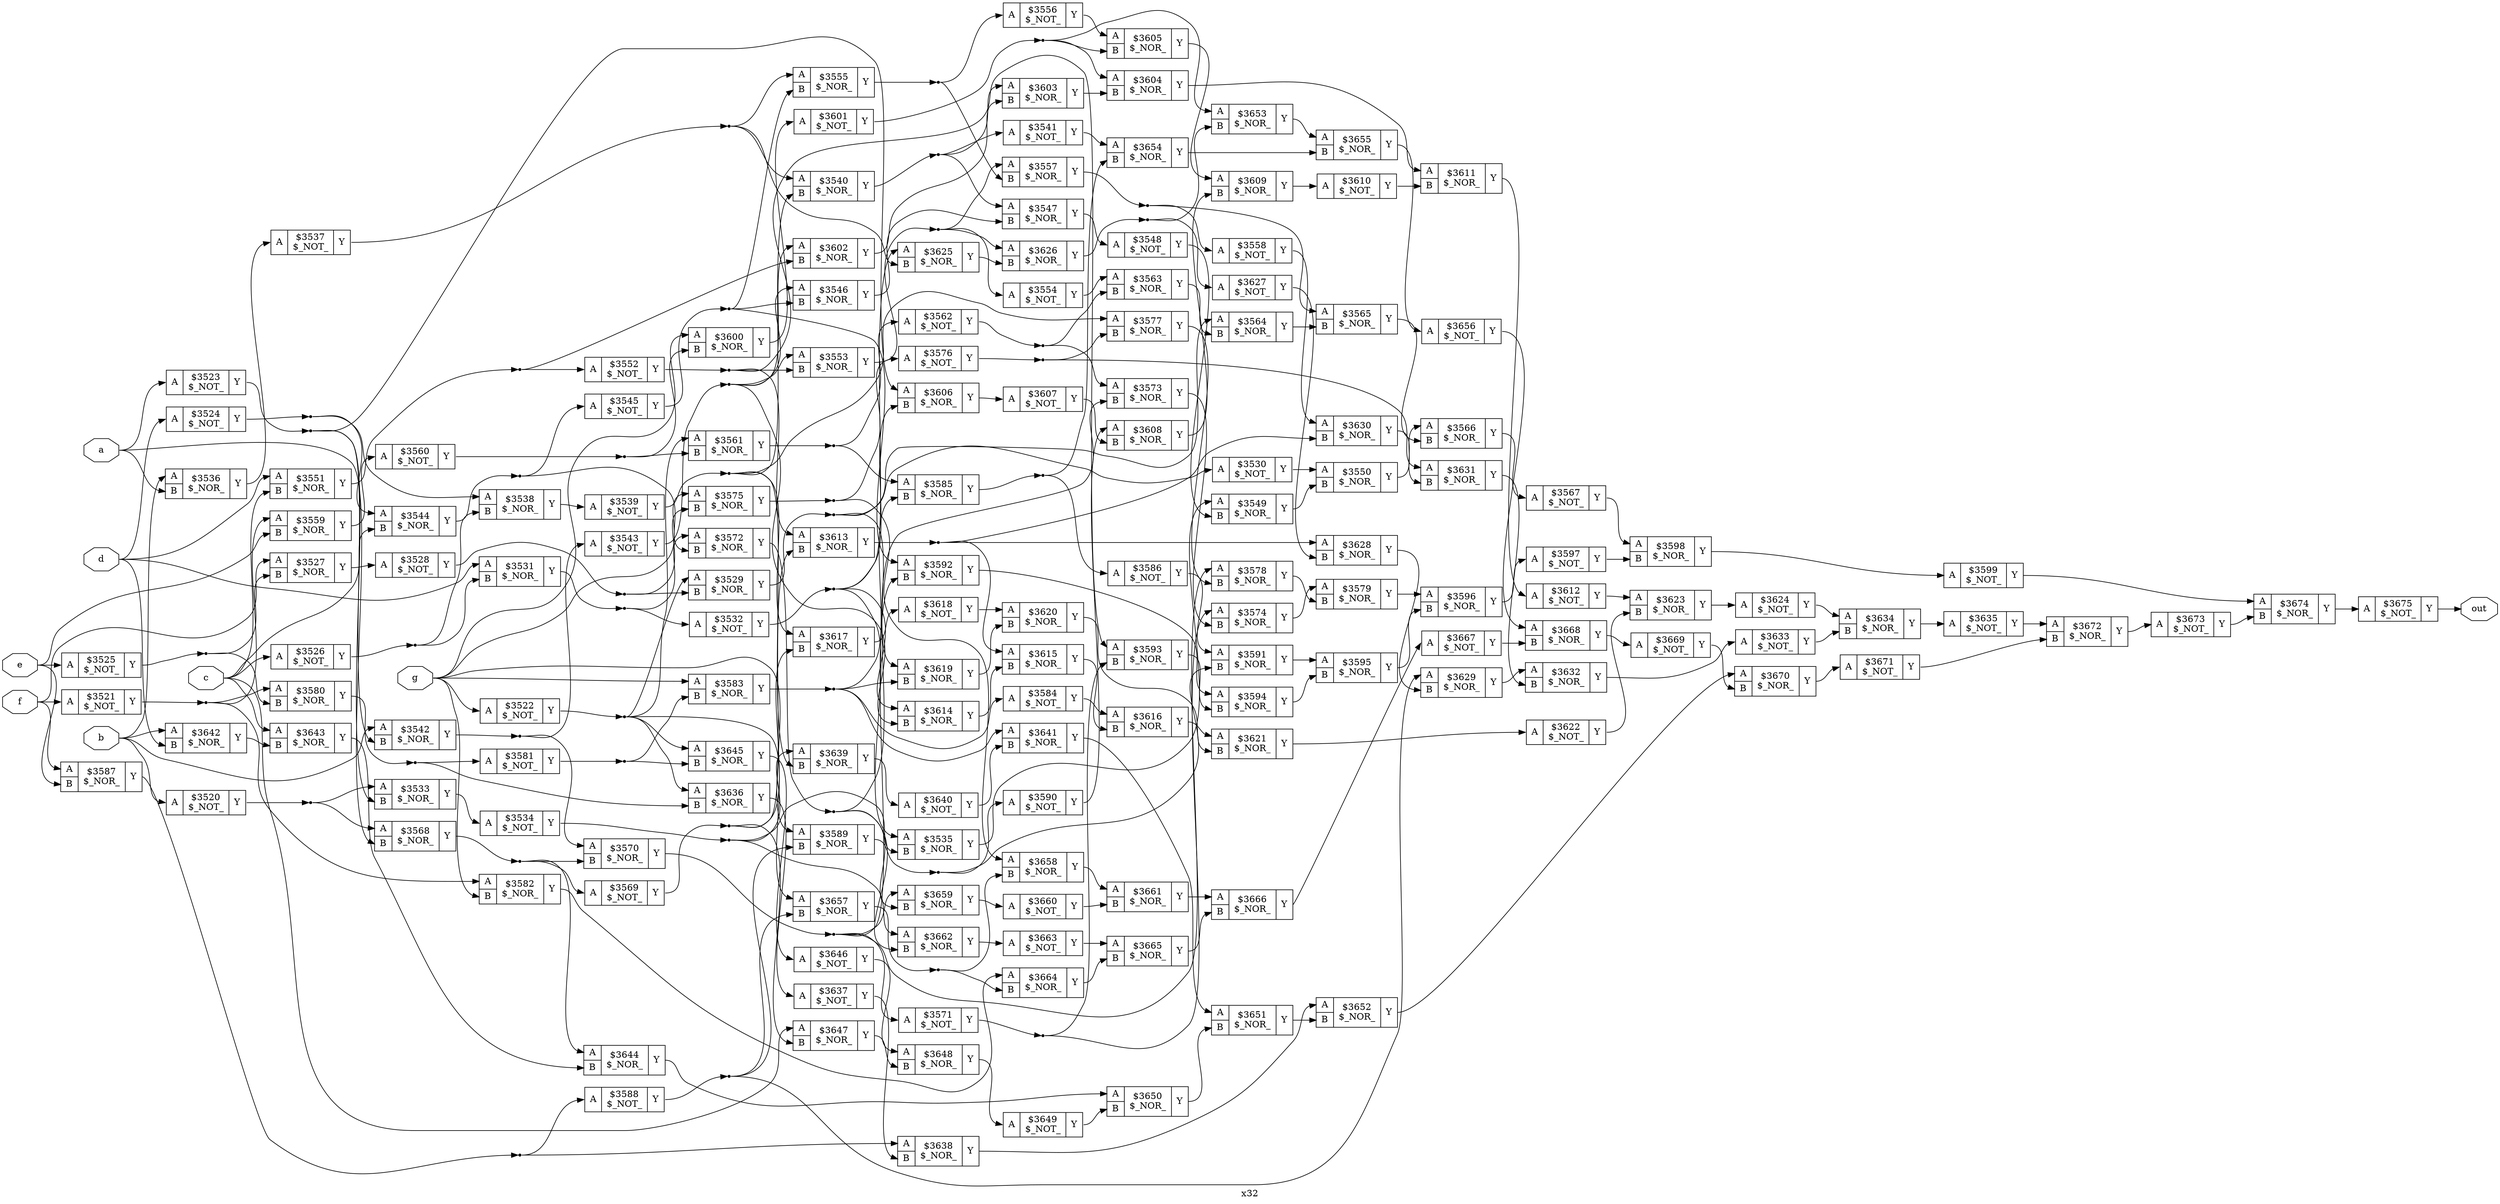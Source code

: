digraph "x32" {
label="x32";
rankdir="LR";
remincross=true;
n156 [ shape=octagon, label="a", color="black", fontcolor="black" ];
n157 [ shape=octagon, label="b", color="black", fontcolor="black" ];
n158 [ shape=octagon, label="c", color="black", fontcolor="black" ];
n159 [ shape=octagon, label="d", color="black", fontcolor="black" ];
n160 [ shape=octagon, label="e", color="black", fontcolor="black" ];
n161 [ shape=octagon, label="f", color="black", fontcolor="black" ];
n162 [ shape=octagon, label="g", color="black", fontcolor="black" ];
n163 [ shape=octagon, label="out", color="black", fontcolor="black" ];
c166 [ shape=record, label="{{<p164> A}|$3520\n$_NOT_|{<p165> Y}}" ];
c167 [ shape=record, label="{{<p164> A}|$3521\n$_NOT_|{<p165> Y}}" ];
c168 [ shape=record, label="{{<p164> A}|$3522\n$_NOT_|{<p165> Y}}" ];
c169 [ shape=record, label="{{<p164> A}|$3523\n$_NOT_|{<p165> Y}}" ];
c170 [ shape=record, label="{{<p164> A}|$3524\n$_NOT_|{<p165> Y}}" ];
c171 [ shape=record, label="{{<p164> A}|$3525\n$_NOT_|{<p165> Y}}" ];
c172 [ shape=record, label="{{<p164> A}|$3526\n$_NOT_|{<p165> Y}}" ];
c174 [ shape=record, label="{{<p164> A|<p173> B}|$3527\n$_NOR_|{<p165> Y}}" ];
c175 [ shape=record, label="{{<p164> A}|$3528\n$_NOT_|{<p165> Y}}" ];
c176 [ shape=record, label="{{<p164> A|<p173> B}|$3529\n$_NOR_|{<p165> Y}}" ];
c177 [ shape=record, label="{{<p164> A}|$3530\n$_NOT_|{<p165> Y}}" ];
c178 [ shape=record, label="{{<p164> A|<p173> B}|$3531\n$_NOR_|{<p165> Y}}" ];
c179 [ shape=record, label="{{<p164> A}|$3532\n$_NOT_|{<p165> Y}}" ];
c180 [ shape=record, label="{{<p164> A|<p173> B}|$3533\n$_NOR_|{<p165> Y}}" ];
c181 [ shape=record, label="{{<p164> A}|$3534\n$_NOT_|{<p165> Y}}" ];
c182 [ shape=record, label="{{<p164> A|<p173> B}|$3535\n$_NOR_|{<p165> Y}}" ];
c183 [ shape=record, label="{{<p164> A|<p173> B}|$3536\n$_NOR_|{<p165> Y}}" ];
c184 [ shape=record, label="{{<p164> A}|$3537\n$_NOT_|{<p165> Y}}" ];
c185 [ shape=record, label="{{<p164> A|<p173> B}|$3538\n$_NOR_|{<p165> Y}}" ];
c186 [ shape=record, label="{{<p164> A}|$3539\n$_NOT_|{<p165> Y}}" ];
c187 [ shape=record, label="{{<p164> A|<p173> B}|$3540\n$_NOR_|{<p165> Y}}" ];
c188 [ shape=record, label="{{<p164> A}|$3541\n$_NOT_|{<p165> Y}}" ];
c189 [ shape=record, label="{{<p164> A|<p173> B}|$3542\n$_NOR_|{<p165> Y}}" ];
c190 [ shape=record, label="{{<p164> A}|$3543\n$_NOT_|{<p165> Y}}" ];
c191 [ shape=record, label="{{<p164> A|<p173> B}|$3544\n$_NOR_|{<p165> Y}}" ];
c192 [ shape=record, label="{{<p164> A}|$3545\n$_NOT_|{<p165> Y}}" ];
c193 [ shape=record, label="{{<p164> A|<p173> B}|$3546\n$_NOR_|{<p165> Y}}" ];
c194 [ shape=record, label="{{<p164> A|<p173> B}|$3547\n$_NOR_|{<p165> Y}}" ];
c195 [ shape=record, label="{{<p164> A}|$3548\n$_NOT_|{<p165> Y}}" ];
c196 [ shape=record, label="{{<p164> A|<p173> B}|$3549\n$_NOR_|{<p165> Y}}" ];
c197 [ shape=record, label="{{<p164> A|<p173> B}|$3550\n$_NOR_|{<p165> Y}}" ];
c198 [ shape=record, label="{{<p164> A|<p173> B}|$3551\n$_NOR_|{<p165> Y}}" ];
c199 [ shape=record, label="{{<p164> A}|$3552\n$_NOT_|{<p165> Y}}" ];
c200 [ shape=record, label="{{<p164> A|<p173> B}|$3553\n$_NOR_|{<p165> Y}}" ];
c201 [ shape=record, label="{{<p164> A}|$3554\n$_NOT_|{<p165> Y}}" ];
c202 [ shape=record, label="{{<p164> A|<p173> B}|$3555\n$_NOR_|{<p165> Y}}" ];
c203 [ shape=record, label="{{<p164> A}|$3556\n$_NOT_|{<p165> Y}}" ];
c204 [ shape=record, label="{{<p164> A|<p173> B}|$3557\n$_NOR_|{<p165> Y}}" ];
c205 [ shape=record, label="{{<p164> A}|$3558\n$_NOT_|{<p165> Y}}" ];
c206 [ shape=record, label="{{<p164> A|<p173> B}|$3559\n$_NOR_|{<p165> Y}}" ];
c207 [ shape=record, label="{{<p164> A}|$3560\n$_NOT_|{<p165> Y}}" ];
c208 [ shape=record, label="{{<p164> A|<p173> B}|$3561\n$_NOR_|{<p165> Y}}" ];
c209 [ shape=record, label="{{<p164> A}|$3562\n$_NOT_|{<p165> Y}}" ];
c210 [ shape=record, label="{{<p164> A|<p173> B}|$3563\n$_NOR_|{<p165> Y}}" ];
c211 [ shape=record, label="{{<p164> A|<p173> B}|$3564\n$_NOR_|{<p165> Y}}" ];
c212 [ shape=record, label="{{<p164> A|<p173> B}|$3565\n$_NOR_|{<p165> Y}}" ];
c213 [ shape=record, label="{{<p164> A|<p173> B}|$3566\n$_NOR_|{<p165> Y}}" ];
c214 [ shape=record, label="{{<p164> A}|$3567\n$_NOT_|{<p165> Y}}" ];
c215 [ shape=record, label="{{<p164> A|<p173> B}|$3568\n$_NOR_|{<p165> Y}}" ];
c216 [ shape=record, label="{{<p164> A}|$3569\n$_NOT_|{<p165> Y}}" ];
c217 [ shape=record, label="{{<p164> A|<p173> B}|$3570\n$_NOR_|{<p165> Y}}" ];
c218 [ shape=record, label="{{<p164> A}|$3571\n$_NOT_|{<p165> Y}}" ];
c219 [ shape=record, label="{{<p164> A|<p173> B}|$3572\n$_NOR_|{<p165> Y}}" ];
c220 [ shape=record, label="{{<p164> A|<p173> B}|$3573\n$_NOR_|{<p165> Y}}" ];
c221 [ shape=record, label="{{<p164> A|<p173> B}|$3574\n$_NOR_|{<p165> Y}}" ];
c222 [ shape=record, label="{{<p164> A|<p173> B}|$3575\n$_NOR_|{<p165> Y}}" ];
c223 [ shape=record, label="{{<p164> A}|$3576\n$_NOT_|{<p165> Y}}" ];
c224 [ shape=record, label="{{<p164> A|<p173> B}|$3577\n$_NOR_|{<p165> Y}}" ];
c225 [ shape=record, label="{{<p164> A|<p173> B}|$3578\n$_NOR_|{<p165> Y}}" ];
c226 [ shape=record, label="{{<p164> A|<p173> B}|$3579\n$_NOR_|{<p165> Y}}" ];
c227 [ shape=record, label="{{<p164> A|<p173> B}|$3580\n$_NOR_|{<p165> Y}}" ];
c228 [ shape=record, label="{{<p164> A}|$3581\n$_NOT_|{<p165> Y}}" ];
c229 [ shape=record, label="{{<p164> A|<p173> B}|$3582\n$_NOR_|{<p165> Y}}" ];
c230 [ shape=record, label="{{<p164> A|<p173> B}|$3583\n$_NOR_|{<p165> Y}}" ];
c231 [ shape=record, label="{{<p164> A}|$3584\n$_NOT_|{<p165> Y}}" ];
c232 [ shape=record, label="{{<p164> A|<p173> B}|$3585\n$_NOR_|{<p165> Y}}" ];
c233 [ shape=record, label="{{<p164> A}|$3586\n$_NOT_|{<p165> Y}}" ];
c234 [ shape=record, label="{{<p164> A|<p173> B}|$3587\n$_NOR_|{<p165> Y}}" ];
c235 [ shape=record, label="{{<p164> A}|$3588\n$_NOT_|{<p165> Y}}" ];
c236 [ shape=record, label="{{<p164> A|<p173> B}|$3589\n$_NOR_|{<p165> Y}}" ];
c237 [ shape=record, label="{{<p164> A}|$3590\n$_NOT_|{<p165> Y}}" ];
c238 [ shape=record, label="{{<p164> A|<p173> B}|$3591\n$_NOR_|{<p165> Y}}" ];
c239 [ shape=record, label="{{<p164> A|<p173> B}|$3592\n$_NOR_|{<p165> Y}}" ];
c240 [ shape=record, label="{{<p164> A|<p173> B}|$3593\n$_NOR_|{<p165> Y}}" ];
c241 [ shape=record, label="{{<p164> A|<p173> B}|$3594\n$_NOR_|{<p165> Y}}" ];
c242 [ shape=record, label="{{<p164> A|<p173> B}|$3595\n$_NOR_|{<p165> Y}}" ];
c243 [ shape=record, label="{{<p164> A|<p173> B}|$3596\n$_NOR_|{<p165> Y}}" ];
c244 [ shape=record, label="{{<p164> A}|$3597\n$_NOT_|{<p165> Y}}" ];
c245 [ shape=record, label="{{<p164> A|<p173> B}|$3598\n$_NOR_|{<p165> Y}}" ];
c246 [ shape=record, label="{{<p164> A}|$3599\n$_NOT_|{<p165> Y}}" ];
c247 [ shape=record, label="{{<p164> A|<p173> B}|$3600\n$_NOR_|{<p165> Y}}" ];
c248 [ shape=record, label="{{<p164> A}|$3601\n$_NOT_|{<p165> Y}}" ];
c249 [ shape=record, label="{{<p164> A|<p173> B}|$3602\n$_NOR_|{<p165> Y}}" ];
c250 [ shape=record, label="{{<p164> A|<p173> B}|$3603\n$_NOR_|{<p165> Y}}" ];
c251 [ shape=record, label="{{<p164> A|<p173> B}|$3604\n$_NOR_|{<p165> Y}}" ];
c252 [ shape=record, label="{{<p164> A|<p173> B}|$3605\n$_NOR_|{<p165> Y}}" ];
c253 [ shape=record, label="{{<p164> A|<p173> B}|$3606\n$_NOR_|{<p165> Y}}" ];
c254 [ shape=record, label="{{<p164> A}|$3607\n$_NOT_|{<p165> Y}}" ];
c255 [ shape=record, label="{{<p164> A|<p173> B}|$3608\n$_NOR_|{<p165> Y}}" ];
c256 [ shape=record, label="{{<p164> A|<p173> B}|$3609\n$_NOR_|{<p165> Y}}" ];
c257 [ shape=record, label="{{<p164> A}|$3610\n$_NOT_|{<p165> Y}}" ];
c258 [ shape=record, label="{{<p164> A|<p173> B}|$3611\n$_NOR_|{<p165> Y}}" ];
c259 [ shape=record, label="{{<p164> A}|$3612\n$_NOT_|{<p165> Y}}" ];
c260 [ shape=record, label="{{<p164> A|<p173> B}|$3613\n$_NOR_|{<p165> Y}}" ];
c261 [ shape=record, label="{{<p164> A|<p173> B}|$3614\n$_NOR_|{<p165> Y}}" ];
c262 [ shape=record, label="{{<p164> A|<p173> B}|$3615\n$_NOR_|{<p165> Y}}" ];
c263 [ shape=record, label="{{<p164> A|<p173> B}|$3616\n$_NOR_|{<p165> Y}}" ];
c264 [ shape=record, label="{{<p164> A|<p173> B}|$3617\n$_NOR_|{<p165> Y}}" ];
c265 [ shape=record, label="{{<p164> A}|$3618\n$_NOT_|{<p165> Y}}" ];
c266 [ shape=record, label="{{<p164> A|<p173> B}|$3619\n$_NOR_|{<p165> Y}}" ];
c267 [ shape=record, label="{{<p164> A|<p173> B}|$3620\n$_NOR_|{<p165> Y}}" ];
c268 [ shape=record, label="{{<p164> A|<p173> B}|$3621\n$_NOR_|{<p165> Y}}" ];
c269 [ shape=record, label="{{<p164> A}|$3622\n$_NOT_|{<p165> Y}}" ];
c270 [ shape=record, label="{{<p164> A|<p173> B}|$3623\n$_NOR_|{<p165> Y}}" ];
c271 [ shape=record, label="{{<p164> A}|$3624\n$_NOT_|{<p165> Y}}" ];
c272 [ shape=record, label="{{<p164> A|<p173> B}|$3625\n$_NOR_|{<p165> Y}}" ];
c273 [ shape=record, label="{{<p164> A|<p173> B}|$3626\n$_NOR_|{<p165> Y}}" ];
c274 [ shape=record, label="{{<p164> A}|$3627\n$_NOT_|{<p165> Y}}" ];
c275 [ shape=record, label="{{<p164> A|<p173> B}|$3628\n$_NOR_|{<p165> Y}}" ];
c276 [ shape=record, label="{{<p164> A|<p173> B}|$3629\n$_NOR_|{<p165> Y}}" ];
c277 [ shape=record, label="{{<p164> A|<p173> B}|$3630\n$_NOR_|{<p165> Y}}" ];
c278 [ shape=record, label="{{<p164> A|<p173> B}|$3631\n$_NOR_|{<p165> Y}}" ];
c279 [ shape=record, label="{{<p164> A|<p173> B}|$3632\n$_NOR_|{<p165> Y}}" ];
c280 [ shape=record, label="{{<p164> A}|$3633\n$_NOT_|{<p165> Y}}" ];
c281 [ shape=record, label="{{<p164> A|<p173> B}|$3634\n$_NOR_|{<p165> Y}}" ];
c282 [ shape=record, label="{{<p164> A}|$3635\n$_NOT_|{<p165> Y}}" ];
c283 [ shape=record, label="{{<p164> A|<p173> B}|$3636\n$_NOR_|{<p165> Y}}" ];
c284 [ shape=record, label="{{<p164> A}|$3637\n$_NOT_|{<p165> Y}}" ];
c285 [ shape=record, label="{{<p164> A|<p173> B}|$3638\n$_NOR_|{<p165> Y}}" ];
c286 [ shape=record, label="{{<p164> A|<p173> B}|$3639\n$_NOR_|{<p165> Y}}" ];
c287 [ shape=record, label="{{<p164> A}|$3640\n$_NOT_|{<p165> Y}}" ];
c288 [ shape=record, label="{{<p164> A|<p173> B}|$3641\n$_NOR_|{<p165> Y}}" ];
c289 [ shape=record, label="{{<p164> A|<p173> B}|$3642\n$_NOR_|{<p165> Y}}" ];
c290 [ shape=record, label="{{<p164> A|<p173> B}|$3643\n$_NOR_|{<p165> Y}}" ];
c291 [ shape=record, label="{{<p164> A|<p173> B}|$3644\n$_NOR_|{<p165> Y}}" ];
c292 [ shape=record, label="{{<p164> A|<p173> B}|$3645\n$_NOR_|{<p165> Y}}" ];
c293 [ shape=record, label="{{<p164> A}|$3646\n$_NOT_|{<p165> Y}}" ];
c294 [ shape=record, label="{{<p164> A|<p173> B}|$3647\n$_NOR_|{<p165> Y}}" ];
c295 [ shape=record, label="{{<p164> A|<p173> B}|$3648\n$_NOR_|{<p165> Y}}" ];
c296 [ shape=record, label="{{<p164> A}|$3649\n$_NOT_|{<p165> Y}}" ];
c297 [ shape=record, label="{{<p164> A|<p173> B}|$3650\n$_NOR_|{<p165> Y}}" ];
c298 [ shape=record, label="{{<p164> A|<p173> B}|$3651\n$_NOR_|{<p165> Y}}" ];
c299 [ shape=record, label="{{<p164> A|<p173> B}|$3652\n$_NOR_|{<p165> Y}}" ];
c300 [ shape=record, label="{{<p164> A|<p173> B}|$3653\n$_NOR_|{<p165> Y}}" ];
c301 [ shape=record, label="{{<p164> A|<p173> B}|$3654\n$_NOR_|{<p165> Y}}" ];
c302 [ shape=record, label="{{<p164> A|<p173> B}|$3655\n$_NOR_|{<p165> Y}}" ];
c303 [ shape=record, label="{{<p164> A}|$3656\n$_NOT_|{<p165> Y}}" ];
c304 [ shape=record, label="{{<p164> A|<p173> B}|$3657\n$_NOR_|{<p165> Y}}" ];
c305 [ shape=record, label="{{<p164> A|<p173> B}|$3658\n$_NOR_|{<p165> Y}}" ];
c306 [ shape=record, label="{{<p164> A|<p173> B}|$3659\n$_NOR_|{<p165> Y}}" ];
c307 [ shape=record, label="{{<p164> A}|$3660\n$_NOT_|{<p165> Y}}" ];
c308 [ shape=record, label="{{<p164> A|<p173> B}|$3661\n$_NOR_|{<p165> Y}}" ];
c309 [ shape=record, label="{{<p164> A|<p173> B}|$3662\n$_NOR_|{<p165> Y}}" ];
c310 [ shape=record, label="{{<p164> A}|$3663\n$_NOT_|{<p165> Y}}" ];
c311 [ shape=record, label="{{<p164> A|<p173> B}|$3664\n$_NOR_|{<p165> Y}}" ];
c312 [ shape=record, label="{{<p164> A|<p173> B}|$3665\n$_NOR_|{<p165> Y}}" ];
c313 [ shape=record, label="{{<p164> A|<p173> B}|$3666\n$_NOR_|{<p165> Y}}" ];
c314 [ shape=record, label="{{<p164> A}|$3667\n$_NOT_|{<p165> Y}}" ];
c315 [ shape=record, label="{{<p164> A|<p173> B}|$3668\n$_NOR_|{<p165> Y}}" ];
c316 [ shape=record, label="{{<p164> A}|$3669\n$_NOT_|{<p165> Y}}" ];
c317 [ shape=record, label="{{<p164> A|<p173> B}|$3670\n$_NOR_|{<p165> Y}}" ];
c318 [ shape=record, label="{{<p164> A}|$3671\n$_NOT_|{<p165> Y}}" ];
c319 [ shape=record, label="{{<p164> A|<p173> B}|$3672\n$_NOR_|{<p165> Y}}" ];
c320 [ shape=record, label="{{<p164> A}|$3673\n$_NOT_|{<p165> Y}}" ];
c321 [ shape=record, label="{{<p164> A|<p173> B}|$3674\n$_NOR_|{<p165> Y}}" ];
c322 [ shape=record, label="{{<p164> A}|$3675\n$_NOT_|{<p165> Y}}" ];
c258:p165:e -> c259:p164:w [color="black", label=""];
c267:p165:e -> c268:p173:w [color="black", label=""];
c203:p165:e -> c252:p164:w [color="black", label=""];
n101 [ shape=point ];
c204:p165:e -> n101:w [color="black", label=""];
n101:e -> c205:p164:w [color="black", label=""];
n101:e -> c212:p164:w [color="black", label=""];
c205:p165:e -> c277:p164:w [color="black", label=""];
c206:p165:e -> c207:p164:w [color="black", label=""];
n104 [ shape=point ];
c207:p165:e -> n104:w [color="black", label=""];
n104:e -> c208:p173:w [color="black", label=""];
n104:e -> c247:p173:w [color="black", label=""];
n105 [ shape=point ];
c208:p165:e -> n105:w [color="black", label=""];
n105:e -> c209:p164:w [color="black", label=""];
n105:e -> c232:p164:w [color="black", label=""];
n106 [ shape=point ];
c209:p165:e -> n106:w [color="black", label=""];
n106:e -> c210:p173:w [color="black", label=""];
n106:e -> c220:p164:w [color="black", label=""];
c210:p165:e -> c211:p173:w [color="black", label=""];
c211:p165:e -> c212:p173:w [color="black", label=""];
c212:p165:e -> c213:p173:w [color="black", label=""];
n11 [ shape=point ];
c167:p165:e -> n11:w [color="black", label=""];
n11:e -> c206:p164:w [color="black", label=""];
n11:e -> c227:p164:w [color="black", label=""];
n11:e -> c229:p164:w [color="black", label=""];
c213:p165:e -> c214:p164:w [color="black", label=""];
c214:p165:e -> c245:p164:w [color="black", label=""];
n112 [ shape=point ];
c215:p165:e -> n112:w [color="black", label=""];
n112:e -> c216:p164:w [color="black", label=""];
n112:e -> c217:p173:w [color="black", label=""];
n112:e -> c291:p164:w [color="black", label=""];
n113 [ shape=point ];
c216:p165:e -> n113:w [color="black", label=""];
n113:e -> c260:p173:w [color="black", label=""];
n113:e -> c264:p173:w [color="black", label=""];
n113:e -> c294:p173:w [color="black", label=""];
n114 [ shape=point ];
c217:p165:e -> n114:w [color="black", label=""];
n114:e -> c218:p164:w [color="black", label=""];
n114:e -> c225:p164:w [color="black", label=""];
n114:e -> c239:p173:w [color="black", label=""];
n114:e -> c306:p164:w [color="black", label=""];
n115 [ shape=point ];
c218:p165:e -> n115:w [color="black", label=""];
n115:e -> c221:p164:w [color="black", label=""];
n115:e -> c240:p173:w [color="black", label=""];
n116 [ shape=point ];
c219:p165:e -> n116:w [color="black", label=""];
n116:e -> c220:p173:w [color="black", label=""];
n116:e -> c306:p173:w [color="black", label=""];
n116:e -> c309:p173:w [color="black", label=""];
c220:p165:e -> c221:p173:w [color="black", label=""];
c221:p165:e -> c226:p164:w [color="black", label=""];
n119 [ shape=point ];
c222:p165:e -> n119:w [color="black", label=""];
n119:e -> c223:p164:w [color="black", label=""];
n119:e -> c305:p164:w [color="black", label=""];
c268:p165:e -> c269:p164:w [color="black", label=""];
n120 [ shape=point ];
c223:p165:e -> n120:w [color="black", label=""];
n120:e -> c224:p173:w [color="black", label=""];
n120:e -> c278:p164:w [color="black", label=""];
c224:p165:e -> c225:p173:w [color="black", label=""];
c225:p165:e -> c226:p173:w [color="black", label=""];
c226:p165:e -> c243:p164:w [color="black", label=""];
n124 [ shape=point ];
c227:p165:e -> n124:w [color="black", label=""];
n124:e -> c228:p164:w [color="black", label=""];
n124:e -> c283:p173:w [color="black", label=""];
n125 [ shape=point ];
c228:p165:e -> n125:w [color="black", label=""];
n125:e -> c230:p173:w [color="black", label=""];
n125:e -> c292:p173:w [color="black", label=""];
c229:p165:e -> c311:p164:w [color="black", label=""];
n127 [ shape=point ];
c230:p165:e -> n127:w [color="black", label=""];
n127:e -> c231:p164:w [color="black", label=""];
n127:e -> c232:p173:w [color="black", label=""];
n127:e -> c266:p173:w [color="black", label=""];
n127:e -> c288:p164:w [color="black", label=""];
c231:p165:e -> c263:p164:w [color="black", label=""];
n129 [ shape=point ];
c232:p165:e -> n129:w [color="black", label=""];
n129:e -> c233:p164:w [color="black", label=""];
n129:e -> c301:p173:w [color="black", label=""];
c269:p165:e -> c270:p173:w [color="black", label=""];
c233:p165:e -> c238:p164:w [color="black", label=""];
n131 [ shape=point ];
c234:p165:e -> n131:w [color="black", label=""];
n131:e -> c235:p164:w [color="black", label=""];
n131:e -> c285:p164:w [color="black", label=""];
n132 [ shape=point ];
c235:p165:e -> n132:w [color="black", label=""];
n132:e -> c236:p173:w [color="black", label=""];
n132:e -> c276:p164:w [color="black", label=""];
n132:e -> c304:p173:w [color="black", label=""];
n133 [ shape=point ];
c236:p165:e -> n133:w [color="black", label=""];
n133:e -> c237:p164:w [color="black", label=""];
n133:e -> c238:p173:w [color="black", label=""];
c237:p165:e -> c255:p164:w [color="black", label=""];
c238:p165:e -> c242:p164:w [color="black", label=""];
c239:p165:e -> c241:p164:w [color="black", label=""];
c240:p165:e -> c241:p173:w [color="black", label=""];
c241:p165:e -> c242:p173:w [color="black", label=""];
c242:p165:e -> c243:p173:w [color="black", label=""];
c270:p165:e -> c271:p164:w [color="black", label=""];
c243:p165:e -> c244:p164:w [color="black", label=""];
c244:p165:e -> c245:p173:w [color="black", label=""];
c245:p165:e -> c246:p164:w [color="black", label=""];
c246:p165:e -> c321:p164:w [color="black", label=""];
c247:p165:e -> c248:p164:w [color="black", label=""];
n145 [ shape=point ];
c248:p165:e -> n145:w [color="black", label=""];
n145:e -> c251:p164:w [color="black", label=""];
n145:e -> c252:p173:w [color="black", label=""];
n145:e -> c300:p164:w [color="black", label=""];
c249:p165:e -> c250:p173:w [color="black", label=""];
c250:p165:e -> c251:p173:w [color="black", label=""];
c251:p165:e -> c258:p164:w [color="black", label=""];
c252:p165:e -> c256:p164:w [color="black", label=""];
c271:p165:e -> c281:p164:w [color="black", label=""];
c253:p165:e -> c254:p164:w [color="black", label=""];
c254:p165:e -> c255:p173:w [color="black", label=""];
c255:p165:e -> c256:p173:w [color="black", label=""];
c256:p165:e -> c257:p164:w [color="black", label=""];
c257:p165:e -> c258:p173:w [color="black", label=""];
n155 [ shape=point ];
c166:p165:e -> n155:w [color="black", label=""];
n155:e -> c180:p164:w [color="black", label=""];
n155:e -> c215:p164:w [color="black", label=""];
n156:e -> c169:p164:w [color="black", label=""];
n156:e -> c183:p173:w [color="black", label=""];
n156:e -> c215:p173:w [color="black", label=""];
n157:e -> c166:p164:w [color="black", label=""];
n157:e -> c183:p164:w [color="black", label=""];
n157:e -> c189:p164:w [color="black", label=""];
n157:e -> c289:p164:w [color="black", label=""];
n158:e -> c172:p164:w [color="black", label=""];
n158:e -> c191:p173:w [color="black", label=""];
n158:e -> c198:p173:w [color="black", label=""];
n158:e -> c290:p164:w [color="black", label=""];
n158:e -> c294:p164:w [color="black", label=""];
n159:e -> c170:p164:w [color="black", label=""];
n159:e -> c178:p164:w [color="black", label=""];
n159:e -> c198:p164:w [color="black", label=""];
n159:e -> c289:p173:w [color="black", label=""];
c272:p165:e -> c273:p173:w [color="black", label=""];
n160:e -> c171:p164:w [color="black", label=""];
n160:e -> c206:p173:w [color="black", label=""];
n160:e -> c234:p173:w [color="black", label=""];
n161:e -> c167:p164:w [color="black", label=""];
n161:e -> c174:p164:w [color="black", label=""];
n161:e -> c234:p164:w [color="black", label=""];
n162:e -> c168:p164:w [color="black", label=""];
n162:e -> c222:p164:w [color="black", label=""];
n162:e -> c229:p173:w [color="black", label=""];
n162:e -> c230:p164:w [color="black", label=""];
n162:e -> c236:p164:w [color="black", label=""];
n162:e -> c247:p164:w [color="black", label=""];
c322:p165:e -> n163:w [color="black", label=""];
n17 [ shape=point ];
c273:p165:e -> n17:w [color="black", label=""];
n17:e -> c274:p164:w [color="black", label=""];
n17:e -> c300:p173:w [color="black", label=""];
c274:p165:e -> c275:p173:w [color="black", label=""];
c275:p165:e -> c276:p173:w [color="black", label=""];
c259:p165:e -> c270:p164:w [color="black", label=""];
c276:p165:e -> c279:p164:w [color="black", label=""];
c277:p165:e -> c278:p173:w [color="black", label=""];
n22 [ shape=point ];
c168:p165:e -> n22:w [color="black", label=""];
n22:e -> c176:p164:w [color="black", label=""];
n22:e -> c208:p164:w [color="black", label=""];
n22:e -> c283:p164:w [color="black", label=""];
n22:e -> c292:p164:w [color="black", label=""];
n22:e -> c304:p164:w [color="black", label=""];
c278:p165:e -> c279:p173:w [color="black", label=""];
c279:p165:e -> c280:p164:w [color="black", label=""];
c280:p165:e -> c281:p173:w [color="black", label=""];
c281:p165:e -> c282:p164:w [color="black", label=""];
c282:p165:e -> c319:p164:w [color="black", label=""];
c283:p165:e -> c284:p164:w [color="black", label=""];
c284:p165:e -> c285:p173:w [color="black", label=""];
n3 [ shape=point ];
c260:p165:e -> n3:w [color="black", label=""];
n3:e -> c262:p164:w [color="black", label=""];
n3:e -> c275:p164:w [color="black", label=""];
n3:e -> c277:p173:w [color="black", label=""];
c285:p165:e -> c299:p164:w [color="black", label=""];
c286:p165:e -> c287:p164:w [color="black", label=""];
c287:p165:e -> c288:p173:w [color="black", label=""];
n33 [ shape=point ];
c169:p165:e -> n33:w [color="black", label=""];
n33:e -> c180:p173:w [color="black", label=""];
n33:e -> c189:p173:w [color="black", label=""];
n33:e -> c253:p164:w [color="black", label=""];
c288:p165:e -> c298:p164:w [color="black", label=""];
c289:p165:e -> c290:p173:w [color="black", label=""];
c290:p165:e -> c291:p173:w [color="black", label=""];
c291:p165:e -> c297:p164:w [color="black", label=""];
c292:p165:e -> c293:p164:w [color="black", label=""];
c293:p165:e -> c295:p164:w [color="black", label=""];
c261:p165:e -> c262:p173:w [color="black", label=""];
c294:p165:e -> c295:p173:w [color="black", label=""];
c295:p165:e -> c296:p164:w [color="black", label=""];
c296:p165:e -> c297:p173:w [color="black", label=""];
c297:p165:e -> c298:p173:w [color="black", label=""];
n44 [ shape=point ];
c170:p165:e -> n44:w [color="black", label=""];
n44:e -> c185:p164:w [color="black", label=""];
n44:e -> c191:p164:w [color="black", label=""];
c298:p165:e -> c299:p173:w [color="black", label=""];
c299:p165:e -> c317:p164:w [color="black", label=""];
c300:p165:e -> c302:p164:w [color="black", label=""];
c301:p165:e -> c302:p173:w [color="black", label=""];
c302:p165:e -> c303:p164:w [color="black", label=""];
c262:p165:e -> c263:p173:w [color="black", label=""];
c303:p165:e -> c315:p164:w [color="black", label=""];
n51 [ shape=point ];
c304:p165:e -> n51:w [color="black", label=""];
n51:e -> c305:p173:w [color="black", label=""];
n51:e -> c311:p173:w [color="black", label=""];
c305:p165:e -> c308:p164:w [color="black", label=""];
c306:p165:e -> c307:p164:w [color="black", label=""];
c307:p165:e -> c308:p173:w [color="black", label=""];
n55 [ shape=point ];
c171:p165:e -> n55:w [color="black", label=""];
n55:e -> c174:p173:w [color="black", label=""];
n55:e -> c227:p173:w [color="black", label=""];
c308:p165:e -> c313:p164:w [color="black", label=""];
c309:p165:e -> c310:p164:w [color="black", label=""];
c310:p165:e -> c312:p164:w [color="black", label=""];
c311:p165:e -> c312:p173:w [color="black", label=""];
c263:p165:e -> c268:p164:w [color="black", label=""];
c312:p165:e -> c313:p173:w [color="black", label=""];
c313:p165:e -> c314:p164:w [color="black", label=""];
c314:p165:e -> c315:p173:w [color="black", label=""];
c315:p165:e -> c316:p164:w [color="black", label=""];
c316:p165:e -> c317:p173:w [color="black", label=""];
c317:p165:e -> c318:p164:w [color="black", label=""];
n66 [ shape=point ];
c172:p165:e -> n66:w [color="black", label=""];
n66:e -> c178:p173:w [color="black", label=""];
n66:e -> c185:p173:w [color="black", label=""];
c318:p165:e -> c319:p173:w [color="black", label=""];
c319:p165:e -> c320:p164:w [color="black", label=""];
c320:p165:e -> c321:p173:w [color="black", label=""];
c264:p165:e -> c265:p164:w [color="black", label=""];
c321:p165:e -> c322:p164:w [color="black", label=""];
c174:p165:e -> c175:p164:w [color="black", label=""];
n72 [ shape=point ];
c175:p165:e -> n72:w [color="black", label=""];
n72:e -> c176:p173:w [color="black", label=""];
n72:e -> c222:p173:w [color="black", label=""];
n73 [ shape=point ];
c176:p165:e -> n73:w [color="black", label=""];
n73:e -> c177:p164:w [color="black", label=""];
n73:e -> c211:p164:w [color="black", label=""];
n73:e -> c266:p164:w [color="black", label=""];
c177:p165:e -> c197:p164:w [color="black", label=""];
n75 [ shape=point ];
c178:p165:e -> n75:w [color="black", label=""];
n75:e -> c179:p164:w [color="black", label=""];
n75:e -> c219:p164:w [color="black", label=""];
n76 [ shape=point ];
c179:p165:e -> n76:w [color="black", label=""];
n76:e -> c182:p164:w [color="black", label=""];
n76:e -> c253:p173:w [color="black", label=""];
n76:e -> c261:p164:w [color="black", label=""];
n76:e -> c272:p164:w [color="black", label=""];
c180:p165:e -> c181:p164:w [color="black", label=""];
n78 [ shape=point ];
c181:p165:e -> n78:w [color="black", label=""];
n78:e -> c182:p173:w [color="black", label=""];
n78:e -> c286:p164:w [color="black", label=""];
n78:e -> c309:p164:w [color="black", label=""];
c182:p165:e -> c196:p164:w [color="black", label=""];
c265:p165:e -> c267:p164:w [color="black", label=""];
c183:p165:e -> c184:p164:w [color="black", label=""];
n81 [ shape=point ];
c184:p165:e -> n81:w [color="black", label=""];
n81:e -> c187:p164:w [color="black", label=""];
n81:e -> c202:p164:w [color="black", label=""];
n81:e -> c272:p173:w [color="black", label=""];
c185:p165:e -> c186:p164:w [color="black", label=""];
n83 [ shape=point ];
c186:p165:e -> n83:w [color="black", label=""];
n83:e -> c187:p173:w [color="black", label=""];
n83:e -> c224:p164:w [color="black", label=""];
n83:e -> c264:p164:w [color="black", label=""];
n83:e -> c286:p173:w [color="black", label=""];
n84 [ shape=point ];
c187:p165:e -> n84:w [color="black", label=""];
n84:e -> c188:p164:w [color="black", label=""];
n84:e -> c194:p164:w [color="black", label=""];
n84:e -> c250:p164:w [color="black", label=""];
c188:p165:e -> c301:p164:w [color="black", label=""];
n86 [ shape=point ];
c189:p165:e -> n86:w [color="black", label=""];
n86:e -> c190:p164:w [color="black", label=""];
n86:e -> c217:p164:w [color="black", label=""];
n87 [ shape=point ];
c190:p165:e -> n87:w [color="black", label=""];
n87:e -> c193:p164:w [color="black", label=""];
n87:e -> c200:p164:w [color="black", label=""];
n87:e -> c249:p164:w [color="black", label=""];
n87:e -> c261:p173:w [color="black", label=""];
n88 [ shape=point ];
c191:p165:e -> n88:w [color="black", label=""];
n88:e -> c192:p164:w [color="black", label=""];
n88:e -> c219:p173:w [color="black", label=""];
n89 [ shape=point ];
c192:p165:e -> n89:w [color="black", label=""];
n89:e -> c193:p173:w [color="black", label=""];
n89:e -> c202:p173:w [color="black", label=""];
n89:e -> c239:p164:w [color="black", label=""];
c266:p165:e -> c267:p173:w [color="black", label=""];
c193:p165:e -> c194:p173:w [color="black", label=""];
c194:p165:e -> c195:p164:w [color="black", label=""];
c195:p165:e -> c196:p173:w [color="black", label=""];
c196:p165:e -> c197:p173:w [color="black", label=""];
c197:p165:e -> c213:p164:w [color="black", label=""];
n95 [ shape=point ];
c198:p165:e -> n95:w [color="black", label=""];
n95:e -> c199:p164:w [color="black", label=""];
n95:e -> c249:p173:w [color="black", label=""];
n96 [ shape=point ];
c199:p165:e -> n96:w [color="black", label=""];
n96:e -> c200:p173:w [color="black", label=""];
n96:e -> c240:p164:w [color="black", label=""];
n96:e -> c260:p164:w [color="black", label=""];
n97 [ shape=point ];
c200:p165:e -> n97:w [color="black", label=""];
n97:e -> c201:p164:w [color="black", label=""];
n97:e -> c204:p164:w [color="black", label=""];
n97:e -> c273:p164:w [color="black", label=""];
c201:p165:e -> c210:p164:w [color="black", label=""];
n99 [ shape=point ];
c202:p165:e -> n99:w [color="black", label=""];
n99:e -> c203:p164:w [color="black", label=""];
n99:e -> c204:p173:w [color="black", label=""];
}
